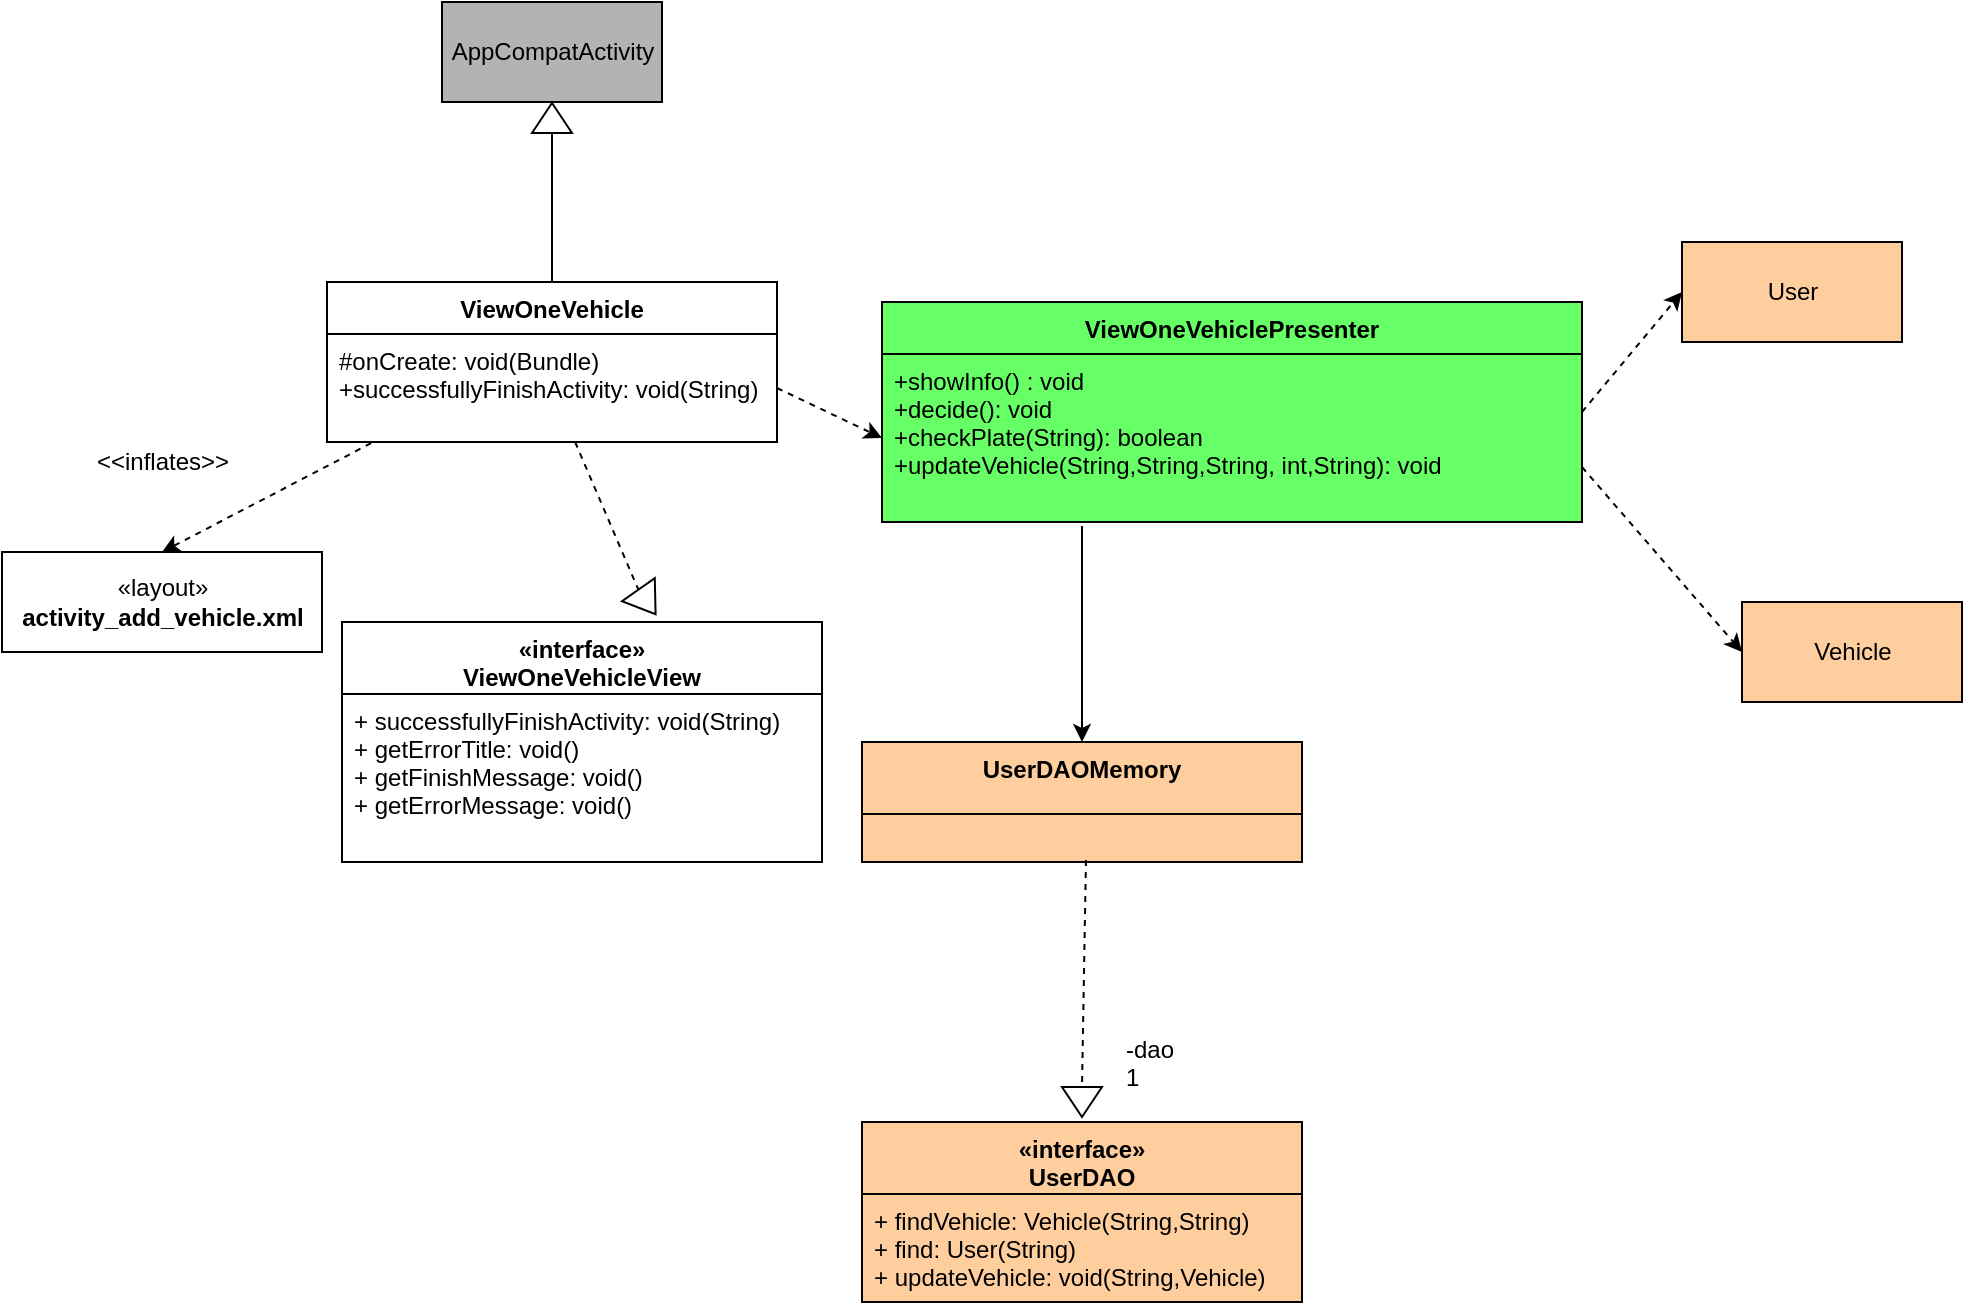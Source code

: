<mxfile version="13.0.3" type="device"><diagram id="nk_rkFCtVI6wDy-u2yPV" name="Page-1"><mxGraphModel dx="1310" dy="813" grid="1" gridSize="10" guides="1" tooltips="1" connect="1" arrows="1" fold="1" page="1" pageScale="1" pageWidth="850" pageHeight="1100" math="0" shadow="0"><root><mxCell id="0"/><mxCell id="1" parent="0"/><mxCell id="6s6x9MBJ9xMnEAD1RgV_-1" value="AppCompatActivity" style="html=1;fillColor=#B3B3B3;strokeColor=#000000;" parent="1" vertex="1"><mxGeometry x="140" y="130" width="110" height="50" as="geometry"/></mxCell><mxCell id="6s6x9MBJ9xMnEAD1RgV_-2" value="" style="triangle;whiteSpace=wrap;html=1;strokeColor=#000000;fillColor=#FFFFFF;rotation=-90;" parent="1" vertex="1"><mxGeometry x="187.5" y="178" width="15" height="20" as="geometry"/></mxCell><mxCell id="6s6x9MBJ9xMnEAD1RgV_-3" value="" style="endArrow=none;html=1;entryX=0;entryY=0.5;entryDx=0;entryDy=0;exitX=0.5;exitY=0;exitDx=0;exitDy=0;" parent="1" source="6s6x9MBJ9xMnEAD1RgV_-12" target="6s6x9MBJ9xMnEAD1RgV_-2" edge="1"><mxGeometry width="50" height="50" relative="1" as="geometry"><mxPoint x="195" y="280" as="sourcePoint"/><mxPoint x="230" y="230" as="targetPoint"/></mxGeometry></mxCell><mxCell id="6s6x9MBJ9xMnEAD1RgV_-4" value="" style="endArrow=classic;html=1;exitX=0.098;exitY=1.011;exitDx=0;exitDy=0;exitPerimeter=0;dashed=1;entryX=0.5;entryY=0;entryDx=0;entryDy=0;" parent="1" source="6s6x9MBJ9xMnEAD1RgV_-13" target="6s6x9MBJ9xMnEAD1RgV_-5" edge="1"><mxGeometry width="50" height="50" relative="1" as="geometry"><mxPoint x="120" y="450" as="sourcePoint"/><mxPoint x="90" y="440" as="targetPoint"/></mxGeometry></mxCell><mxCell id="6s6x9MBJ9xMnEAD1RgV_-5" value="«layout»&lt;br&gt;&lt;b&gt;activity_add_vehicle.xml&lt;/b&gt;" style="html=1;strokeColor=#000000;fillColor=#FFFFFF;" parent="1" vertex="1"><mxGeometry x="-80" y="405" width="160" height="50" as="geometry"/></mxCell><mxCell id="6s6x9MBJ9xMnEAD1RgV_-6" value="" style="triangle;whiteSpace=wrap;html=1;strokeColor=#000000;fillColor=#FFFFFF;rotation=55;" parent="1" vertex="1"><mxGeometry x="235" y="420" width="15" height="20" as="geometry"/></mxCell><mxCell id="6s6x9MBJ9xMnEAD1RgV_-7" value="" style="endArrow=none;html=1;entryX=0;entryY=0.5;entryDx=0;entryDy=0;dashed=1;" parent="1" source="6s6x9MBJ9xMnEAD1RgV_-13" target="6s6x9MBJ9xMnEAD1RgV_-6" edge="1"><mxGeometry width="50" height="50" relative="1" as="geometry"><mxPoint x="210" y="412.432" as="sourcePoint"/><mxPoint x="240" y="420" as="targetPoint"/></mxGeometry></mxCell><mxCell id="6s6x9MBJ9xMnEAD1RgV_-9" value="" style="endArrow=classic;html=1;exitX=1;exitY=0.5;exitDx=0;exitDy=0;dashed=1;entryX=0;entryY=0.5;entryDx=0;entryDy=0;" parent="1" source="6s6x9MBJ9xMnEAD1RgV_-13" target="6s6x9MBJ9xMnEAD1RgV_-11" edge="1"><mxGeometry width="50" height="50" relative="1" as="geometry"><mxPoint x="373.18" y="330.004" as="sourcePoint"/><mxPoint x="400.64" y="338.438" as="targetPoint"/></mxGeometry></mxCell><mxCell id="6s6x9MBJ9xMnEAD1RgV_-12" value="ViewOneVehicle" style="swimlane;fontStyle=1;align=center;verticalAlign=top;childLayout=stackLayout;horizontal=1;startSize=26;horizontalStack=0;resizeParent=1;resizeParentMax=0;resizeLast=0;collapsible=1;marginBottom=0;strokeColor=#000000;fillColor=#FFFFFF;" parent="1" vertex="1"><mxGeometry x="82.5" y="270" width="225" height="80" as="geometry"/></mxCell><mxCell id="6s6x9MBJ9xMnEAD1RgV_-13" value="#onCreate: void(Bundle)&#10;+successfullyFinishActivity: void(String)" style="text;strokeColor=none;fillColor=none;align=left;verticalAlign=top;spacingLeft=4;spacingRight=4;overflow=hidden;rotatable=0;points=[[0,0.5],[1,0.5]];portConstraint=eastwest;" parent="6s6x9MBJ9xMnEAD1RgV_-12" vertex="1"><mxGeometry y="26" width="225" height="54" as="geometry"/></mxCell><mxCell id="6s6x9MBJ9xMnEAD1RgV_-14" value="" style="endArrow=classic;html=1;entryX=0.5;entryY=0;entryDx=0;entryDy=0;" parent="1" target="6s6x9MBJ9xMnEAD1RgV_-19" edge="1"><mxGeometry width="50" height="50" relative="1" as="geometry"><mxPoint x="460" y="392" as="sourcePoint"/><mxPoint x="420" y="470" as="targetPoint"/></mxGeometry></mxCell><mxCell id="6s6x9MBJ9xMnEAD1RgV_-15" value="" style="endArrow=classic;html=1;exitX=1;exitY=0.5;exitDx=0;exitDy=0;dashed=1;entryX=0;entryY=0.5;entryDx=0;entryDy=0;" parent="1" source="6s6x9MBJ9xMnEAD1RgV_-10" target="6s6x9MBJ9xMnEAD1RgV_-17" edge="1"><mxGeometry width="50" height="50" relative="1" as="geometry"><mxPoint x="590" y="322.28" as="sourcePoint"/><mxPoint x="660" y="300" as="targetPoint"/></mxGeometry></mxCell><mxCell id="6s6x9MBJ9xMnEAD1RgV_-16" value="" style="endArrow=classic;html=1;exitX=1;exitY=0.75;exitDx=0;exitDy=0;dashed=1;entryX=0;entryY=0.5;entryDx=0;entryDy=0;" parent="1" source="6s6x9MBJ9xMnEAD1RgV_-10" target="6s6x9MBJ9xMnEAD1RgV_-18" edge="1"><mxGeometry width="50" height="50" relative="1" as="geometry"><mxPoint x="600" y="380" as="sourcePoint"/><mxPoint x="650" y="390" as="targetPoint"/></mxGeometry></mxCell><mxCell id="6s6x9MBJ9xMnEAD1RgV_-17" value="User" style="html=1;strokeColor=#000000;fillColor=#FFCE9F;gradientColor=none;" parent="1" vertex="1"><mxGeometry x="760" y="250" width="110" height="50" as="geometry"/></mxCell><mxCell id="6s6x9MBJ9xMnEAD1RgV_-18" value="Vehicle" style="html=1;strokeColor=#000000;fillColor=#FFCE9F;gradientColor=none;" parent="1" vertex="1"><mxGeometry x="790" y="430" width="110" height="50" as="geometry"/></mxCell><mxCell id="6s6x9MBJ9xMnEAD1RgV_-19" value="UserDAOMemory&#10;" style="swimlane;fontStyle=1;align=center;verticalAlign=top;childLayout=stackLayout;horizontal=1;startSize=36;horizontalStack=0;resizeParent=1;resizeParentMax=0;resizeLast=0;collapsible=1;marginBottom=0;strokeColor=#000000;fillColor=#FFCE9F;gradientColor=none;" parent="1" vertex="1"><mxGeometry x="350" y="500" width="220" height="60" as="geometry"><mxRectangle x="360" y="590" width="120" height="70" as="alternateBounds"/></mxGeometry></mxCell><mxCell id="6s6x9MBJ9xMnEAD1RgV_-20" value="" style="text;strokeColor=#000000;fillColor=#FFCE9F;align=left;verticalAlign=top;spacingLeft=4;spacingRight=4;overflow=hidden;rotatable=0;points=[[0,0.5],[1,0.5]];portConstraint=eastwest;" parent="6s6x9MBJ9xMnEAD1RgV_-19" vertex="1"><mxGeometry y="36" width="220" height="24" as="geometry"/></mxCell><mxCell id="6s6x9MBJ9xMnEAD1RgV_-21" value="«interface»&#10;UserDAO&#10;" style="swimlane;fontStyle=1;align=center;verticalAlign=top;childLayout=stackLayout;horizontal=1;startSize=36;horizontalStack=0;resizeParent=1;resizeParentMax=0;resizeLast=0;collapsible=1;marginBottom=0;strokeColor=#000000;fillColor=#FFCE9F;gradientColor=none;" parent="1" vertex="1"><mxGeometry x="350" y="690" width="220" height="90" as="geometry"><mxRectangle x="360" y="590" width="120" height="70" as="alternateBounds"/></mxGeometry></mxCell><mxCell id="6s6x9MBJ9xMnEAD1RgV_-22" value="+ findVehicle: Vehicle(String,String)&#10;+ find: User(String)&#10;+ updateVehicle: void(String,Vehicle)&#10;" style="text;strokeColor=#000000;fillColor=#FFCE9F;align=left;verticalAlign=top;spacingLeft=4;spacingRight=4;overflow=hidden;rotatable=0;points=[[0,0.5],[1,0.5]];portConstraint=eastwest;" parent="6s6x9MBJ9xMnEAD1RgV_-21" vertex="1"><mxGeometry y="36" width="220" height="54" as="geometry"/></mxCell><mxCell id="6s6x9MBJ9xMnEAD1RgV_-23" value="" style="triangle;whiteSpace=wrap;html=1;strokeColor=#000000;fillColor=#FFFFFF;rotation=90;" parent="1" vertex="1"><mxGeometry x="452.5" y="670" width="15" height="20" as="geometry"/></mxCell><mxCell id="6s6x9MBJ9xMnEAD1RgV_-24" value="" style="endArrow=none;html=1;entryX=0;entryY=0.5;entryDx=0;entryDy=0;dashed=1;exitX=0.509;exitY=0.958;exitDx=0;exitDy=0;exitPerimeter=0;" parent="1" source="6s6x9MBJ9xMnEAD1RgV_-20" target="6s6x9MBJ9xMnEAD1RgV_-23" edge="1"><mxGeometry width="50" height="50" relative="1" as="geometry"><mxPoint x="264.064" y="610" as="sourcePoint"/><mxPoint x="297.5" y="680" as="targetPoint"/></mxGeometry></mxCell><mxCell id="6s6x9MBJ9xMnEAD1RgV_-10" value="ViewOneVehiclePresenter" style="swimlane;fontStyle=1;align=center;verticalAlign=top;childLayout=stackLayout;horizontal=1;startSize=26;horizontalStack=0;resizeParent=1;resizeParentMax=0;resizeLast=0;collapsible=1;marginBottom=0;strokeColor=#000000;fillColor=#66FF66;gradientColor=none;" parent="1" vertex="1"><mxGeometry x="360" y="280" width="350" height="110" as="geometry"/></mxCell><mxCell id="6s6x9MBJ9xMnEAD1RgV_-11" value="+showInfo() : void&#10;+decide(): void&#10;+checkPlate(String): boolean&#10;+updateVehicle(String,String,String, int,String): void&#10;&#10;" style="text;strokeColor=#000000;fillColor=#66FF66;align=left;verticalAlign=top;spacingLeft=4;spacingRight=4;overflow=hidden;rotatable=0;points=[[0,0.5],[1,0.5]];portConstraint=eastwest;gradientColor=none;" parent="6s6x9MBJ9xMnEAD1RgV_-10" vertex="1"><mxGeometry y="26" width="350" height="84" as="geometry"/></mxCell><mxCell id="W-elLfMKSlDJ4H3k5Is0-1" value="&amp;lt;&amp;lt;inflates&amp;gt;&amp;gt;" style="text;html=1;align=center;verticalAlign=middle;resizable=0;points=[];autosize=1;" parent="1" vertex="1"><mxGeometry x="-40" y="350" width="80" height="20" as="geometry"/></mxCell><mxCell id="WRzPH8oEowYkZNXHYrcv-1" value="-dao&lt;br&gt;1" style="text;html=1;" parent="1" vertex="1"><mxGeometry x="480" y="640" width="50" height="30" as="geometry"/></mxCell><mxCell id="D_oJ3c2IeHQtDCVgKy4R-1" value="«interface»&#10;ViewOneVehicleView&#10;" style="swimlane;fontStyle=1;align=center;verticalAlign=top;childLayout=stackLayout;horizontal=1;startSize=36;horizontalStack=0;resizeParent=1;resizeParentMax=0;resizeLast=0;collapsible=1;marginBottom=0;" vertex="1" parent="1"><mxGeometry x="90" y="440" width="240" height="120" as="geometry"><mxRectangle x="360" y="590" width="120" height="70" as="alternateBounds"/></mxGeometry></mxCell><mxCell id="D_oJ3c2IeHQtDCVgKy4R-2" value="+ successfullyFinishActivity: void(String)&#10;+ getErrorTitle: void()&#10;+ getFinishMessage: void()&#10;+ getErrorMessage: void()" style="text;align=left;verticalAlign=top;spacingLeft=4;spacingRight=4;overflow=hidden;rotatable=0;points=[[0,0.5],[1,0.5]];portConstraint=eastwest;" vertex="1" parent="D_oJ3c2IeHQtDCVgKy4R-1"><mxGeometry y="36" width="240" height="84" as="geometry"/></mxCell></root></mxGraphModel></diagram></mxfile>